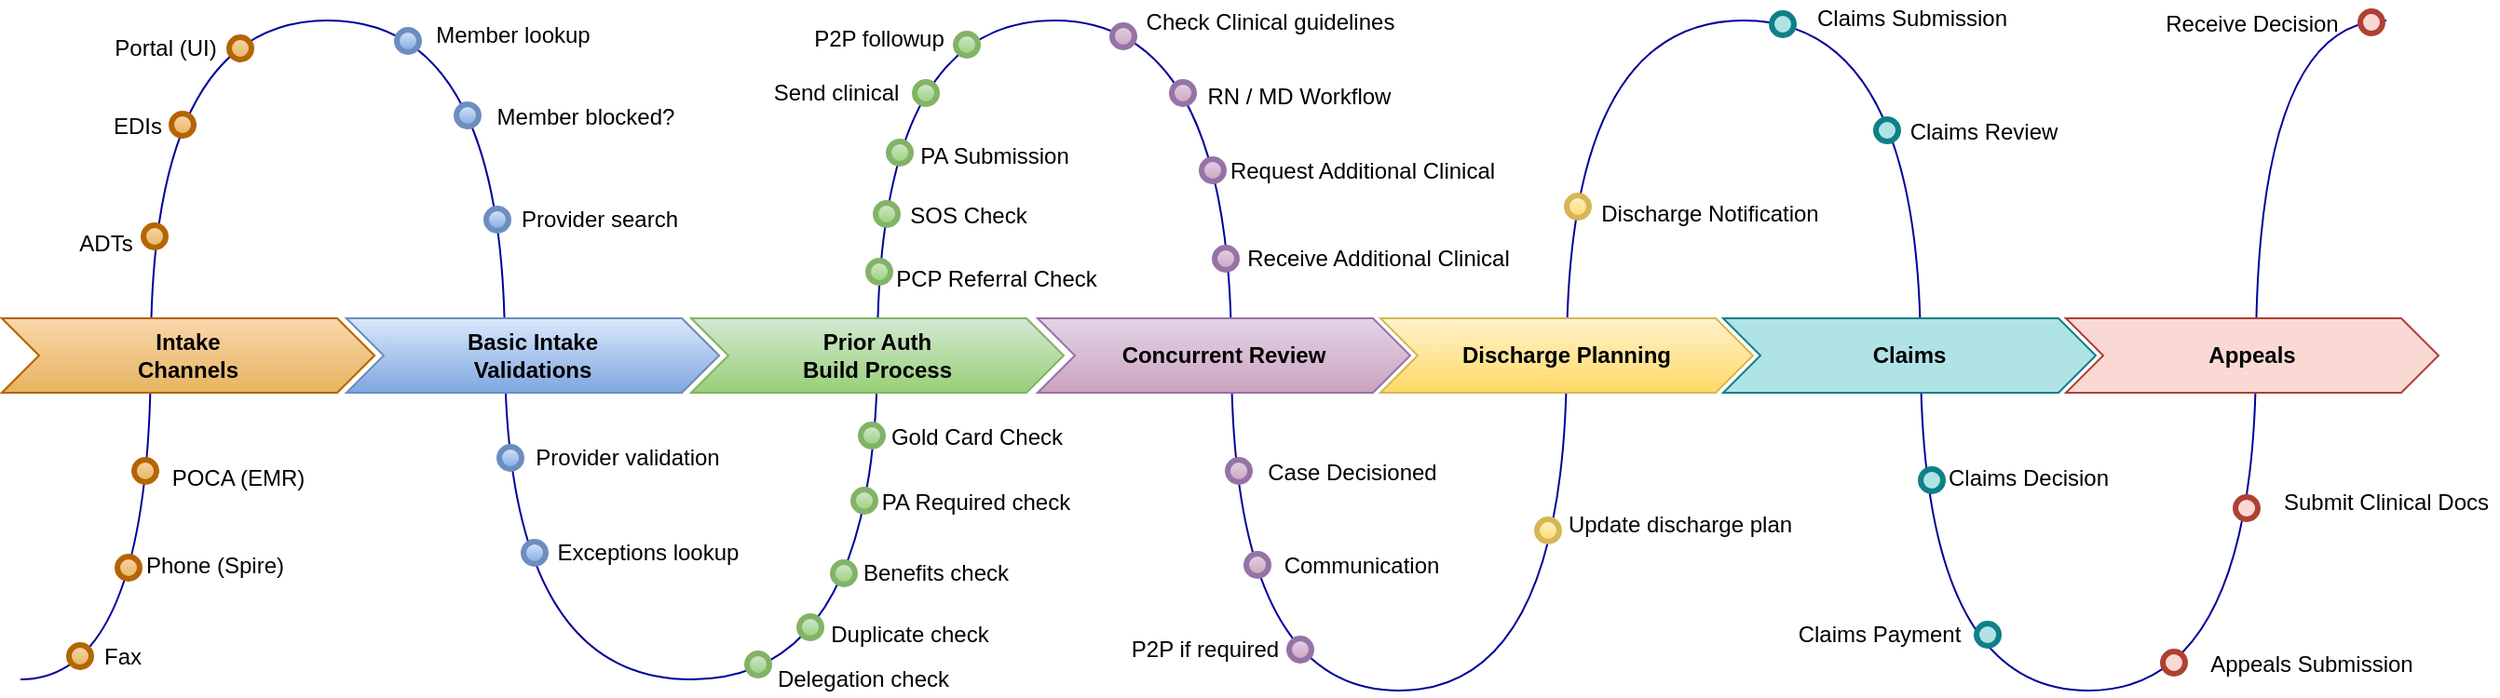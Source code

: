 <?xml version="1.0" encoding="UTF-8"?>
<mxfile version="24.4.13" type="device">
  <diagram id="gKhcLo7YNyVG3nWnvLRu" name="Page-4">
    <mxGraphModel dx="1482" dy="770" grid="1" gridSize="10" guides="1" tooltips="1" connect="1" arrows="1" fold="1" page="1" pageScale="1" pageWidth="850" pageHeight="1100" math="0" shadow="0">
      <root>
        <mxCell id="0" />
        <mxCell id="1" style="locked=1;" parent="0" />
        <mxCell id="W-aBK9ewiwraZsTZUWQI-1" value="" style="edgeStyle=orthogonalEdgeStyle;endArrow=none;html=1;strokeColor=#000099;strokeWidth=1;curved=1;" parent="1" edge="1">
          <mxGeometry width="50" height="100" relative="1" as="geometry">
            <mxPoint x="1320" y="120" as="sourcePoint" />
            <mxPoint x="50" y="474" as="targetPoint" />
            <Array as="points">
              <mxPoint x="1250" y="120" />
              <mxPoint x="1250" y="480" />
              <mxPoint x="1070" y="480" />
              <mxPoint x="1070" y="120" />
              <mxPoint x="880" y="120" />
              <mxPoint x="880" y="480" />
              <mxPoint x="700" y="480" />
              <mxPoint x="700" y="120" />
              <mxPoint x="510" y="120" />
              <mxPoint x="510" y="474" />
              <mxPoint x="310" y="474" />
              <mxPoint x="310" y="120" />
              <mxPoint x="120" y="120" />
              <mxPoint x="120" y="474" />
            </Array>
          </mxGeometry>
        </mxCell>
        <mxCell id="W-aBK9ewiwraZsTZUWQI-2" value="&lt;span style=&quot;font-weight: 700;&quot;&gt;Intake&lt;/span&gt;&lt;br style=&quot;font-weight: 700;&quot;&gt;&lt;span style=&quot;font-weight: 700;&quot;&gt;Channels&lt;/span&gt;" style="shape=step;perimeter=stepPerimeter;whiteSpace=wrap;html=1;fixedSize=1;fillColor=#FFB303;strokeColor=#FFC300;" parent="1" vertex="1">
          <mxGeometry x="40" y="280" width="200" height="40" as="geometry" />
        </mxCell>
        <mxCell id="W-aBK9ewiwraZsTZUWQI-3" value="&lt;b&gt;Basic Intake&lt;br&gt;Validations&lt;/b&gt;" style="shape=step;perimeter=stepPerimeter;whiteSpace=wrap;html=1;fixedSize=1;fillColor=#FFB303;strokeColor=#FFC300;" parent="1" vertex="1">
          <mxGeometry x="225" y="280" width="200" height="40" as="geometry" />
        </mxCell>
        <mxCell id="W-aBK9ewiwraZsTZUWQI-4" value="&lt;b&gt;Prior Auth&lt;br&gt;Build Process&lt;/b&gt;" style="shape=step;perimeter=stepPerimeter;whiteSpace=wrap;html=1;fixedSize=1;fillColor=#d5e8d4;strokeColor=#82b366;gradientColor=#97d077;" parent="1" vertex="1">
          <mxGeometry x="410" y="280" width="200" height="40" as="geometry" />
        </mxCell>
        <mxCell id="W-aBK9ewiwraZsTZUWQI-5" value="&lt;b&gt;Concurrent Review&lt;/b&gt;" style="shape=step;perimeter=stepPerimeter;whiteSpace=wrap;html=1;fixedSize=1;fillColor=#e1d5e7;strokeColor=#9673a6;gradientColor=#CDA2BE;" parent="1" vertex="1">
          <mxGeometry x="596" y="280" width="200" height="40" as="geometry" />
        </mxCell>
        <mxCell id="W-aBK9ewiwraZsTZUWQI-6" value="&lt;b&gt;Discharge Planning&lt;/b&gt;" style="shape=step;perimeter=stepPerimeter;whiteSpace=wrap;html=1;fixedSize=1;fillColor=#fff2cc;strokeColor=#d6b656;gradientColor=#ffd966;" parent="1" vertex="1">
          <mxGeometry x="780" y="280" width="200" height="40" as="geometry" />
        </mxCell>
        <mxCell id="BnF-Atx3BslUMZBbnUWY-12" value="Touchpoints" style="" parent="0" />
        <mxCell id="BnF-Atx3BslUMZBbnUWY-13" value="" style="ellipse;whiteSpace=wrap;html=1;aspect=fixed;shadow=0;sketch=0;fillStyle=solid;strokeColor=#b46504;strokeWidth=3;fillColor=#fad7ac;gradientColor=#E6B45E;" parent="BnF-Atx3BslUMZBbnUWY-12" vertex="1">
          <mxGeometry x="76" y="455.5" width="12" height="12" as="geometry" />
        </mxCell>
        <mxCell id="BnF-Atx3BslUMZBbnUWY-15" value="" style="ellipse;whiteSpace=wrap;html=1;aspect=fixed;shadow=0;sketch=0;fillStyle=solid;strokeColor=#b46504;strokeWidth=3;fillColor=#fad7ac;gradientColor=#E6B45E;" parent="BnF-Atx3BslUMZBbnUWY-12" vertex="1">
          <mxGeometry x="102" y="408" width="12" height="12" as="geometry" />
        </mxCell>
        <mxCell id="BnF-Atx3BslUMZBbnUWY-16" value="" style="ellipse;whiteSpace=wrap;html=1;aspect=fixed;shadow=0;sketch=0;fillStyle=solid;strokeColor=#b46504;strokeWidth=3;fillColor=#fad7ac;gradientColor=#E6B45E;" parent="BnF-Atx3BslUMZBbnUWY-12" vertex="1">
          <mxGeometry x="111" y="356" width="12" height="12" as="geometry" />
        </mxCell>
        <mxCell id="BnF-Atx3BslUMZBbnUWY-17" value="" style="ellipse;whiteSpace=wrap;html=1;aspect=fixed;shadow=0;sketch=0;fillStyle=solid;strokeColor=#b46504;strokeWidth=3;fillColor=#fad7ac;gradientColor=#E6B45E;" parent="BnF-Atx3BslUMZBbnUWY-12" vertex="1">
          <mxGeometry x="116" y="230" width="12" height="12" as="geometry" />
        </mxCell>
        <mxCell id="BnF-Atx3BslUMZBbnUWY-18" value="" style="ellipse;whiteSpace=wrap;html=1;aspect=fixed;shadow=0;sketch=0;fillStyle=solid;strokeColor=#b46504;strokeWidth=3;fillColor=#fad7ac;gradientColor=#E6B45E;" parent="BnF-Atx3BslUMZBbnUWY-12" vertex="1">
          <mxGeometry x="131" y="170" width="12" height="12" as="geometry" />
        </mxCell>
        <mxCell id="BnF-Atx3BslUMZBbnUWY-19" value="" style="ellipse;whiteSpace=wrap;html=1;aspect=fixed;shadow=0;sketch=0;fillStyle=solid;strokeColor=#b46504;strokeWidth=3;fillColor=#fad7ac;gradientColor=#E6B45E;" parent="BnF-Atx3BslUMZBbnUWY-12" vertex="1">
          <mxGeometry x="162" y="129" width="12" height="12" as="geometry" />
        </mxCell>
        <mxCell id="BnF-Atx3BslUMZBbnUWY-20" value="Fax" style="text;html=1;strokeColor=none;fillColor=none;align=center;verticalAlign=middle;whiteSpace=wrap;rounded=0;shadow=0;sketch=0;fillStyle=solid;strokeWidth=3;" parent="BnF-Atx3BslUMZBbnUWY-12" vertex="1">
          <mxGeometry x="88" y="452" width="34" height="20" as="geometry" />
        </mxCell>
        <mxCell id="BnF-Atx3BslUMZBbnUWY-21" value="Phone (Spire)" style="text;html=1;strokeColor=none;fillColor=none;align=center;verticalAlign=middle;whiteSpace=wrap;rounded=0;shadow=0;sketch=0;fillStyle=solid;strokeWidth=3;" parent="BnF-Atx3BslUMZBbnUWY-12" vertex="1">
          <mxGeometry x="114" y="403" width="81" height="19" as="geometry" />
        </mxCell>
        <mxCell id="BnF-Atx3BslUMZBbnUWY-22" value="POCA (EMR)" style="text;html=1;strokeColor=none;fillColor=none;align=center;verticalAlign=middle;whiteSpace=wrap;rounded=0;shadow=0;sketch=0;fillStyle=solid;strokeWidth=3;" parent="BnF-Atx3BslUMZBbnUWY-12" vertex="1">
          <mxGeometry x="126" y="357" width="82" height="18" as="geometry" />
        </mxCell>
        <mxCell id="BnF-Atx3BslUMZBbnUWY-23" value="ADTs" style="text;html=1;strokeColor=none;fillColor=none;align=center;verticalAlign=middle;whiteSpace=wrap;rounded=0;shadow=0;sketch=0;fillStyle=solid;strokeWidth=3;" parent="BnF-Atx3BslUMZBbnUWY-12" vertex="1">
          <mxGeometry x="73" y="225" width="46" height="30" as="geometry" />
        </mxCell>
        <mxCell id="BnF-Atx3BslUMZBbnUWY-24" value="EDIs" style="text;html=1;strokeColor=none;fillColor=none;align=center;verticalAlign=middle;whiteSpace=wrap;rounded=0;shadow=0;sketch=0;fillStyle=solid;strokeWidth=3;" parent="BnF-Atx3BslUMZBbnUWY-12" vertex="1">
          <mxGeometry x="88" y="162" width="50" height="30" as="geometry" />
        </mxCell>
        <mxCell id="BnF-Atx3BslUMZBbnUWY-25" value="Portal (UI)" style="text;html=1;strokeColor=none;fillColor=none;align=center;verticalAlign=middle;whiteSpace=wrap;rounded=0;shadow=0;sketch=0;fillStyle=solid;strokeWidth=3;" parent="BnF-Atx3BslUMZBbnUWY-12" vertex="1">
          <mxGeometry x="94" y="125" width="68" height="20" as="geometry" />
        </mxCell>
        <mxCell id="BnF-Atx3BslUMZBbnUWY-26" value="" style="ellipse;whiteSpace=wrap;html=1;aspect=fixed;shadow=0;sketch=0;fillStyle=solid;strokeColor=#6c8ebf;strokeWidth=3;fillColor=#dae8fc;gradientColor=#7ea6e0;" parent="BnF-Atx3BslUMZBbnUWY-12" vertex="1">
          <mxGeometry x="252" y="125" width="12" height="12" as="geometry" />
        </mxCell>
        <mxCell id="BnF-Atx3BslUMZBbnUWY-27" value="" style="ellipse;whiteSpace=wrap;html=1;aspect=fixed;shadow=0;sketch=0;fillStyle=solid;strokeColor=#6c8ebf;strokeWidth=3;fillColor=#dae8fc;gradientColor=#7ea6e0;" parent="BnF-Atx3BslUMZBbnUWY-12" vertex="1">
          <mxGeometry x="284" y="165" width="12" height="12" as="geometry" />
        </mxCell>
        <mxCell id="BnF-Atx3BslUMZBbnUWY-28" value="" style="ellipse;whiteSpace=wrap;html=1;aspect=fixed;shadow=0;sketch=0;fillStyle=solid;strokeColor=#6c8ebf;strokeWidth=3;fillColor=#dae8fc;gradientColor=#7ea6e0;" parent="BnF-Atx3BslUMZBbnUWY-12" vertex="1">
          <mxGeometry x="300" y="221" width="12" height="12" as="geometry" />
        </mxCell>
        <mxCell id="BnF-Atx3BslUMZBbnUWY-29" value="" style="ellipse;whiteSpace=wrap;html=1;aspect=fixed;shadow=0;sketch=0;fillStyle=solid;strokeColor=#6c8ebf;strokeWidth=3;fillColor=#dae8fc;gradientColor=#7ea6e0;" parent="BnF-Atx3BslUMZBbnUWY-12" vertex="1">
          <mxGeometry x="307" y="349" width="12" height="12" as="geometry" />
        </mxCell>
        <mxCell id="BnF-Atx3BslUMZBbnUWY-30" value="" style="ellipse;whiteSpace=wrap;html=1;aspect=fixed;shadow=0;sketch=0;fillStyle=solid;strokeColor=#6c8ebf;strokeWidth=3;fillColor=#dae8fc;gradientColor=#7ea6e0;" parent="BnF-Atx3BslUMZBbnUWY-12" vertex="1">
          <mxGeometry x="320" y="400" width="12" height="12" as="geometry" />
        </mxCell>
        <mxCell id="BnF-Atx3BslUMZBbnUWY-31" value="" style="ellipse;whiteSpace=wrap;html=1;aspect=fixed;shadow=0;sketch=0;fillStyle=solid;strokeColor=#82b366;strokeWidth=3;fillColor=#d5e8d4;gradientColor=#97d077;" parent="BnF-Atx3BslUMZBbnUWY-12" vertex="1">
          <mxGeometry x="468" y="440" width="12" height="12" as="geometry" />
        </mxCell>
        <mxCell id="BnF-Atx3BslUMZBbnUWY-32" value="" style="ellipse;whiteSpace=wrap;html=1;aspect=fixed;shadow=0;sketch=0;fillStyle=solid;strokeColor=#82b366;strokeWidth=3;fillColor=#d5e8d4;gradientColor=#97d077;" parent="BnF-Atx3BslUMZBbnUWY-12" vertex="1">
          <mxGeometry x="486" y="411" width="12" height="12" as="geometry" />
        </mxCell>
        <mxCell id="BnF-Atx3BslUMZBbnUWY-33" value="" style="ellipse;whiteSpace=wrap;html=1;aspect=fixed;shadow=0;sketch=0;fillStyle=solid;strokeColor=#82b366;strokeWidth=3;fillColor=#d5e8d4;gradientColor=#97d077;" parent="BnF-Atx3BslUMZBbnUWY-12" vertex="1">
          <mxGeometry x="497" y="372" width="12" height="12" as="geometry" />
        </mxCell>
        <mxCell id="BnF-Atx3BslUMZBbnUWY-34" value="" style="ellipse;whiteSpace=wrap;html=1;aspect=fixed;shadow=0;sketch=0;fillStyle=solid;strokeColor=#82b366;strokeWidth=3;fillColor=#d5e8d4;gradientColor=#97d077;" parent="BnF-Atx3BslUMZBbnUWY-12" vertex="1">
          <mxGeometry x="501" y="337" width="12" height="12" as="geometry" />
        </mxCell>
        <mxCell id="BnF-Atx3BslUMZBbnUWY-35" value="" style="ellipse;whiteSpace=wrap;html=1;aspect=fixed;shadow=0;sketch=0;fillStyle=solid;strokeColor=#82b366;strokeWidth=3;fillColor=#d5e8d4;gradientColor=#97d077;" parent="BnF-Atx3BslUMZBbnUWY-12" vertex="1">
          <mxGeometry x="505" y="249" width="12" height="12" as="geometry" />
        </mxCell>
        <mxCell id="BnF-Atx3BslUMZBbnUWY-36" value="" style="ellipse;whiteSpace=wrap;html=1;aspect=fixed;shadow=0;sketch=0;fillStyle=solid;strokeColor=#82b366;strokeWidth=3;fillColor=#d5e8d4;gradientColor=#97d077;" parent="BnF-Atx3BslUMZBbnUWY-12" vertex="1">
          <mxGeometry x="509" y="218" width="12" height="12" as="geometry" />
        </mxCell>
        <mxCell id="BnF-Atx3BslUMZBbnUWY-37" value="" style="ellipse;whiteSpace=wrap;html=1;aspect=fixed;shadow=0;sketch=0;fillStyle=solid;strokeColor=#82b366;strokeWidth=3;fillColor=#d5e8d4;gradientColor=#97d077;" parent="BnF-Atx3BslUMZBbnUWY-12" vertex="1">
          <mxGeometry x="516" y="185" width="12" height="12" as="geometry" />
        </mxCell>
        <mxCell id="BnF-Atx3BslUMZBbnUWY-38" value="" style="ellipse;whiteSpace=wrap;html=1;aspect=fixed;shadow=0;sketch=0;fillStyle=solid;strokeColor=#82b366;strokeWidth=3;fillColor=#d5e8d4;gradientColor=#97d077;" parent="BnF-Atx3BslUMZBbnUWY-12" vertex="1">
          <mxGeometry x="440" y="460" width="12" height="12" as="geometry" />
        </mxCell>
        <mxCell id="BnF-Atx3BslUMZBbnUWY-40" value="Member lookup" style="text;html=1;strokeColor=none;fillColor=none;align=center;verticalAlign=middle;whiteSpace=wrap;rounded=0;shadow=0;sketch=0;fillStyle=solid;strokeWidth=3;" parent="BnF-Atx3BslUMZBbnUWY-12" vertex="1">
          <mxGeometry x="268" y="118" width="93" height="20" as="geometry" />
        </mxCell>
        <mxCell id="BnF-Atx3BslUMZBbnUWY-41" value="Member blocked?" style="text;html=1;strokeColor=none;fillColor=none;align=center;verticalAlign=middle;whiteSpace=wrap;rounded=0;shadow=0;sketch=0;fillStyle=solid;strokeWidth=3;" parent="BnF-Atx3BslUMZBbnUWY-12" vertex="1">
          <mxGeometry x="297" y="162" width="113" height="20" as="geometry" />
        </mxCell>
        <mxCell id="BnF-Atx3BslUMZBbnUWY-42" value="Provider search" style="text;html=1;strokeColor=none;fillColor=none;align=center;verticalAlign=middle;whiteSpace=wrap;rounded=0;shadow=0;sketch=0;fillStyle=solid;strokeWidth=3;" parent="BnF-Atx3BslUMZBbnUWY-12" vertex="1">
          <mxGeometry x="312" y="217" width="98" height="20" as="geometry" />
        </mxCell>
        <mxCell id="BnF-Atx3BslUMZBbnUWY-43" value="Provider validation" style="text;html=1;strokeColor=none;fillColor=none;align=center;verticalAlign=middle;whiteSpace=wrap;rounded=0;shadow=0;sketch=0;fillStyle=solid;strokeWidth=3;" parent="BnF-Atx3BslUMZBbnUWY-12" vertex="1">
          <mxGeometry x="318.5" y="345" width="113.5" height="20" as="geometry" />
        </mxCell>
        <mxCell id="BnF-Atx3BslUMZBbnUWY-44" value="Exceptions lookup" style="text;html=1;strokeColor=none;fillColor=none;align=center;verticalAlign=middle;whiteSpace=wrap;rounded=0;shadow=0;sketch=0;fillStyle=solid;strokeWidth=3;" parent="BnF-Atx3BslUMZBbnUWY-12" vertex="1">
          <mxGeometry x="337" y="396" width="100" height="20" as="geometry" />
        </mxCell>
        <mxCell id="BnF-Atx3BslUMZBbnUWY-45" value="Delegation check" style="text;html=1;strokeColor=none;fillColor=none;align=center;verticalAlign=middle;whiteSpace=wrap;rounded=0;shadow=0;sketch=0;fillStyle=solid;strokeWidth=3;" parent="BnF-Atx3BslUMZBbnUWY-12" vertex="1">
          <mxGeometry x="452" y="464" width="101" height="19" as="geometry" />
        </mxCell>
        <mxCell id="BnF-Atx3BslUMZBbnUWY-47" value="Benefits check" style="text;html=1;strokeColor=none;fillColor=none;align=center;verticalAlign=middle;whiteSpace=wrap;rounded=0;shadow=0;sketch=0;fillStyle=solid;strokeWidth=3;" parent="BnF-Atx3BslUMZBbnUWY-12" vertex="1">
          <mxGeometry x="501" y="407.5" width="81" height="19" as="geometry" />
        </mxCell>
        <mxCell id="BnF-Atx3BslUMZBbnUWY-49" value="Duplicate check" style="text;html=1;strokeColor=none;fillColor=none;align=center;verticalAlign=middle;whiteSpace=wrap;rounded=0;shadow=0;sketch=0;fillStyle=solid;strokeWidth=3;" parent="BnF-Atx3BslUMZBbnUWY-12" vertex="1">
          <mxGeometry x="479.75" y="440" width="94.5" height="19" as="geometry" />
        </mxCell>
        <mxCell id="BnF-Atx3BslUMZBbnUWY-50" value="PA Required check" style="text;html=1;strokeColor=none;fillColor=none;align=center;verticalAlign=middle;whiteSpace=wrap;rounded=0;shadow=0;sketch=0;fillStyle=solid;strokeWidth=3;" parent="BnF-Atx3BslUMZBbnUWY-12" vertex="1">
          <mxGeometry x="510" y="369" width="106" height="19" as="geometry" />
        </mxCell>
        <mxCell id="BnF-Atx3BslUMZBbnUWY-51" value="Gold Card Check" style="text;html=1;strokeColor=none;fillColor=none;align=center;verticalAlign=middle;whiteSpace=wrap;rounded=0;shadow=0;sketch=0;fillStyle=solid;strokeWidth=3;" parent="BnF-Atx3BslUMZBbnUWY-12" vertex="1">
          <mxGeometry x="513" y="334" width="101" height="19" as="geometry" />
        </mxCell>
        <mxCell id="BnF-Atx3BslUMZBbnUWY-52" value="PCP Referral Check" style="text;html=1;strokeColor=none;fillColor=none;align=center;verticalAlign=middle;whiteSpace=wrap;rounded=0;shadow=0;sketch=0;fillStyle=solid;strokeWidth=3;" parent="BnF-Atx3BslUMZBbnUWY-12" vertex="1">
          <mxGeometry x="517" y="249" width="114" height="19" as="geometry" />
        </mxCell>
        <mxCell id="BnF-Atx3BslUMZBbnUWY-53" value="SOS Check" style="text;html=1;strokeColor=none;fillColor=none;align=center;verticalAlign=middle;whiteSpace=wrap;rounded=0;shadow=0;sketch=0;fillStyle=solid;strokeWidth=3;" parent="BnF-Atx3BslUMZBbnUWY-12" vertex="1">
          <mxGeometry x="519" y="215" width="80" height="19" as="geometry" />
        </mxCell>
        <mxCell id="BnF-Atx3BslUMZBbnUWY-54" value="PA Submission" style="text;html=1;strokeColor=none;fillColor=none;align=center;verticalAlign=middle;whiteSpace=wrap;rounded=0;shadow=0;sketch=0;fillStyle=solid;strokeWidth=3;" parent="BnF-Atx3BslUMZBbnUWY-12" vertex="1">
          <mxGeometry x="528" y="183" width="90" height="19" as="geometry" />
        </mxCell>
        <mxCell id="BnF-Atx3BslUMZBbnUWY-55" value="" style="ellipse;whiteSpace=wrap;html=1;aspect=fixed;shadow=0;sketch=0;fillStyle=solid;strokeColor=#9673a6;strokeWidth=3;fillColor=#e1d5e7;gradientColor=#CDA2BE;" parent="BnF-Atx3BslUMZBbnUWY-12" vertex="1">
          <mxGeometry x="636" y="122.5" width="12" height="12" as="geometry" />
        </mxCell>
        <mxCell id="BnF-Atx3BslUMZBbnUWY-56" value="" style="ellipse;whiteSpace=wrap;html=1;aspect=fixed;shadow=0;sketch=0;fillStyle=solid;strokeColor=#9673a6;strokeWidth=3;fillColor=#e1d5e7;gradientColor=#CDA2BE;" parent="BnF-Atx3BslUMZBbnUWY-12" vertex="1">
          <mxGeometry x="668" y="153" width="12" height="12" as="geometry" />
        </mxCell>
        <mxCell id="BnF-Atx3BslUMZBbnUWY-57" value="" style="ellipse;whiteSpace=wrap;html=1;aspect=fixed;shadow=0;sketch=0;fillStyle=solid;strokeColor=#9673a6;strokeWidth=3;fillColor=#e1d5e7;gradientColor=#CDA2BE;" parent="BnF-Atx3BslUMZBbnUWY-12" vertex="1">
          <mxGeometry x="684" y="194.5" width="12" height="12" as="geometry" />
        </mxCell>
        <mxCell id="BnF-Atx3BslUMZBbnUWY-58" value="" style="ellipse;whiteSpace=wrap;html=1;aspect=fixed;shadow=0;sketch=0;fillStyle=solid;strokeColor=#9673a6;strokeWidth=3;fillColor=#e1d5e7;gradientColor=#CDA2BE;" parent="BnF-Atx3BslUMZBbnUWY-12" vertex="1">
          <mxGeometry x="691" y="242" width="12" height="12" as="geometry" />
        </mxCell>
        <mxCell id="BnF-Atx3BslUMZBbnUWY-59" value="" style="ellipse;whiteSpace=wrap;html=1;aspect=fixed;shadow=0;sketch=0;fillStyle=solid;strokeColor=#9673a6;strokeWidth=3;fillColor=#e1d5e7;gradientColor=#CDA2BE;" parent="BnF-Atx3BslUMZBbnUWY-12" vertex="1">
          <mxGeometry x="698" y="356" width="12" height="12" as="geometry" />
        </mxCell>
        <mxCell id="BnF-Atx3BslUMZBbnUWY-60" value="" style="ellipse;whiteSpace=wrap;html=1;aspect=fixed;shadow=0;sketch=0;fillStyle=solid;strokeColor=#9673a6;strokeWidth=3;fillColor=#e1d5e7;gradientColor=#CDA2BE;" parent="BnF-Atx3BslUMZBbnUWY-12" vertex="1">
          <mxGeometry x="708" y="406.5" width="12" height="12" as="geometry" />
        </mxCell>
        <mxCell id="BnF-Atx3BslUMZBbnUWY-61" value="" style="ellipse;whiteSpace=wrap;html=1;aspect=fixed;shadow=0;sketch=0;fillStyle=solid;strokeColor=#9673a6;strokeWidth=3;fillColor=#e1d5e7;gradientColor=#CDA2BE;" parent="BnF-Atx3BslUMZBbnUWY-12" vertex="1">
          <mxGeometry x="731" y="452" width="12" height="12" as="geometry" />
        </mxCell>
        <mxCell id="BnF-Atx3BslUMZBbnUWY-62" value="&lt;b&gt;Claims&lt;/b&gt;" style="shape=step;perimeter=stepPerimeter;whiteSpace=wrap;html=1;fixedSize=1;fillColor=#b0e3e6;strokeColor=#0e8088;" parent="BnF-Atx3BslUMZBbnUWY-12" vertex="1">
          <mxGeometry x="964" y="280" width="200" height="40" as="geometry" />
        </mxCell>
        <mxCell id="BnF-Atx3BslUMZBbnUWY-63" value="&lt;b&gt;Appeals&lt;/b&gt;" style="shape=step;perimeter=stepPerimeter;whiteSpace=wrap;html=1;fixedSize=1;fillColor=#fad9d5;strokeColor=#ae4132;" parent="BnF-Atx3BslUMZBbnUWY-12" vertex="1">
          <mxGeometry x="1148" y="280" width="200" height="40" as="geometry" />
        </mxCell>
        <mxCell id="BnF-Atx3BslUMZBbnUWY-67" value="&lt;span style=&quot;font-weight: 700;&quot;&gt;Intake&lt;/span&gt;&lt;br style=&quot;font-weight: 700;&quot;&gt;&lt;span style=&quot;font-weight: 700;&quot;&gt;Channels&lt;/span&gt;" style="shape=step;perimeter=stepPerimeter;whiteSpace=wrap;html=1;fixedSize=1;fillColor=#fad7ac;strokeColor=#b46504;gradientColor=#E6B45E;" parent="BnF-Atx3BslUMZBbnUWY-12" vertex="1">
          <mxGeometry x="40" y="280" width="200" height="40" as="geometry" />
        </mxCell>
        <mxCell id="BnF-Atx3BslUMZBbnUWY-68" value="&lt;b&gt;Basic Intake&lt;br&gt;Validations&lt;/b&gt;" style="shape=step;perimeter=stepPerimeter;whiteSpace=wrap;html=1;fixedSize=1;fillColor=#dae8fc;strokeColor=#6c8ebf;gradientColor=#7ea6e0;" parent="BnF-Atx3BslUMZBbnUWY-12" vertex="1">
          <mxGeometry x="225" y="280" width="200" height="40" as="geometry" />
        </mxCell>
        <mxCell id="BnF-Atx3BslUMZBbnUWY-74" value="" style="ellipse;whiteSpace=wrap;html=1;aspect=fixed;shadow=0;sketch=0;fillStyle=solid;strokeColor=#82b366;strokeWidth=3;fillColor=#d5e8d4;gradientColor=#97d077;" parent="BnF-Atx3BslUMZBbnUWY-12" vertex="1">
          <mxGeometry x="530" y="153" width="12" height="12" as="geometry" />
        </mxCell>
        <mxCell id="BnF-Atx3BslUMZBbnUWY-75" value="Send clinical" style="text;html=1;strokeColor=none;fillColor=none;align=center;verticalAlign=middle;whiteSpace=wrap;rounded=0;shadow=0;sketch=0;fillStyle=solid;strokeWidth=3;" parent="BnF-Atx3BslUMZBbnUWY-12" vertex="1">
          <mxGeometry x="450" y="149.5" width="76" height="19" as="geometry" />
        </mxCell>
        <mxCell id="BnF-Atx3BslUMZBbnUWY-76" value="" style="ellipse;whiteSpace=wrap;html=1;aspect=fixed;shadow=0;sketch=0;fillStyle=solid;strokeColor=#82b366;strokeWidth=3;fillColor=#d5e8d4;gradientColor=#97d077;" parent="BnF-Atx3BslUMZBbnUWY-12" vertex="1">
          <mxGeometry x="552" y="127" width="12" height="12" as="geometry" />
        </mxCell>
        <mxCell id="BnF-Atx3BslUMZBbnUWY-77" value="P2P followup" style="text;html=1;strokeColor=none;fillColor=none;align=center;verticalAlign=middle;whiteSpace=wrap;rounded=0;shadow=0;sketch=0;fillStyle=solid;strokeWidth=3;" parent="BnF-Atx3BslUMZBbnUWY-12" vertex="1">
          <mxGeometry x="466" y="120" width="90" height="19" as="geometry" />
        </mxCell>
        <mxCell id="BnF-Atx3BslUMZBbnUWY-78" value="Check Clinical guidelines" style="text;html=1;strokeColor=none;fillColor=none;align=center;verticalAlign=middle;whiteSpace=wrap;rounded=0;shadow=0;sketch=0;fillStyle=solid;strokeWidth=3;" parent="BnF-Atx3BslUMZBbnUWY-12" vertex="1">
          <mxGeometry x="652" y="111.5" width="138" height="19" as="geometry" />
        </mxCell>
        <mxCell id="BnF-Atx3BslUMZBbnUWY-80" value="Request Additional Clinical" style="text;html=1;strokeColor=none;fillColor=none;align=center;verticalAlign=middle;whiteSpace=wrap;rounded=0;shadow=0;sketch=0;fillStyle=solid;strokeWidth=3;" parent="BnF-Atx3BslUMZBbnUWY-12" vertex="1">
          <mxGeometry x="691" y="191" width="159" height="19" as="geometry" />
        </mxCell>
        <mxCell id="BnF-Atx3BslUMZBbnUWY-81" value="Receive Additional Clinical" style="text;html=1;strokeColor=none;fillColor=none;align=center;verticalAlign=middle;whiteSpace=wrap;rounded=0;shadow=0;sketch=0;fillStyle=solid;strokeWidth=3;" parent="BnF-Atx3BslUMZBbnUWY-12" vertex="1">
          <mxGeometry x="698" y="238.5" width="162" height="19" as="geometry" />
        </mxCell>
        <mxCell id="BnF-Atx3BslUMZBbnUWY-85" value="RN / MD Workflow" style="text;html=1;strokeColor=none;fillColor=none;align=center;verticalAlign=middle;whiteSpace=wrap;rounded=0;shadow=0;sketch=0;fillStyle=solid;strokeWidth=3;" parent="BnF-Atx3BslUMZBbnUWY-12" vertex="1">
          <mxGeometry x="683" y="151" width="107" height="19" as="geometry" />
        </mxCell>
        <mxCell id="BnF-Atx3BslUMZBbnUWY-87" value="" style="ellipse;whiteSpace=wrap;html=1;aspect=fixed;shadow=0;sketch=0;fillStyle=solid;strokeColor=#d6b656;strokeWidth=3;fillColor=#fff2cc;gradientColor=#ffd966;" parent="BnF-Atx3BslUMZBbnUWY-12" vertex="1">
          <mxGeometry x="864" y="388" width="12" height="12" as="geometry" />
        </mxCell>
        <mxCell id="BnF-Atx3BslUMZBbnUWY-88" value="" style="ellipse;whiteSpace=wrap;html=1;aspect=fixed;shadow=0;sketch=0;fillStyle=solid;strokeColor=#d6b656;strokeWidth=3;fillColor=#fff2cc;gradientColor=#ffd966;" parent="BnF-Atx3BslUMZBbnUWY-12" vertex="1">
          <mxGeometry x="880" y="214" width="12" height="12" as="geometry" />
        </mxCell>
        <mxCell id="BnF-Atx3BslUMZBbnUWY-90" value="" style="ellipse;whiteSpace=wrap;html=1;aspect=fixed;shadow=0;sketch=0;fillStyle=solid;strokeColor=#0e8088;strokeWidth=3;fillColor=#b0e3e6;" parent="BnF-Atx3BslUMZBbnUWY-12" vertex="1">
          <mxGeometry x="990" y="116" width="12" height="12" as="geometry" />
        </mxCell>
        <mxCell id="BnF-Atx3BslUMZBbnUWY-92" value="" style="ellipse;whiteSpace=wrap;html=1;aspect=fixed;shadow=0;sketch=0;fillStyle=solid;strokeColor=#0e8088;strokeWidth=3;fillColor=#b0e3e6;" parent="BnF-Atx3BslUMZBbnUWY-12" vertex="1">
          <mxGeometry x="1046" y="173" width="12" height="12" as="geometry" />
        </mxCell>
        <mxCell id="BnF-Atx3BslUMZBbnUWY-93" value="" style="ellipse;whiteSpace=wrap;html=1;aspect=fixed;shadow=0;sketch=0;fillStyle=solid;strokeColor=#0e8088;strokeWidth=3;fillColor=#b0e3e6;" parent="BnF-Atx3BslUMZBbnUWY-12" vertex="1">
          <mxGeometry x="1070" y="361" width="12" height="12" as="geometry" />
        </mxCell>
        <mxCell id="BnF-Atx3BslUMZBbnUWY-94" value="" style="ellipse;whiteSpace=wrap;html=1;aspect=fixed;shadow=0;sketch=0;fillStyle=solid;strokeColor=#0e8088;strokeWidth=3;fillColor=#b0e3e6;" parent="BnF-Atx3BslUMZBbnUWY-12" vertex="1">
          <mxGeometry x="1100" y="444" width="12" height="12" as="geometry" />
        </mxCell>
        <mxCell id="BnF-Atx3BslUMZBbnUWY-95" value="" style="ellipse;whiteSpace=wrap;html=1;aspect=fixed;shadow=0;sketch=0;fillStyle=solid;strokeColor=#ae4132;strokeWidth=3;fillColor=#fad9d5;" parent="BnF-Atx3BslUMZBbnUWY-12" vertex="1">
          <mxGeometry x="1200" y="459" width="12" height="12" as="geometry" />
        </mxCell>
        <mxCell id="BnF-Atx3BslUMZBbnUWY-96" value="" style="ellipse;whiteSpace=wrap;html=1;aspect=fixed;shadow=0;sketch=0;fillStyle=solid;strokeColor=#ae4132;strokeWidth=3;fillColor=#fad9d5;" parent="BnF-Atx3BslUMZBbnUWY-12" vertex="1">
          <mxGeometry x="1239" y="376" width="12" height="12" as="geometry" />
        </mxCell>
        <mxCell id="BnF-Atx3BslUMZBbnUWY-97" value="" style="ellipse;whiteSpace=wrap;html=1;aspect=fixed;shadow=0;sketch=0;fillStyle=solid;strokeColor=#ae4132;strokeWidth=3;fillColor=#fad9d5;" parent="BnF-Atx3BslUMZBbnUWY-12" vertex="1">
          <mxGeometry x="1306" y="115" width="12" height="12" as="geometry" />
        </mxCell>
        <mxCell id="BnF-Atx3BslUMZBbnUWY-98" value="Update discharge plan" style="text;html=1;strokeColor=none;fillColor=none;align=center;verticalAlign=middle;whiteSpace=wrap;rounded=0;shadow=0;sketch=0;fillStyle=solid;strokeWidth=3;" parent="BnF-Atx3BslUMZBbnUWY-12" vertex="1">
          <mxGeometry x="876" y="381" width="130" height="19" as="geometry" />
        </mxCell>
        <mxCell id="BnF-Atx3BslUMZBbnUWY-99" value="Case Decisioned" style="text;html=1;strokeColor=none;fillColor=none;align=center;verticalAlign=middle;whiteSpace=wrap;rounded=0;shadow=0;sketch=0;fillStyle=solid;strokeWidth=3;" parent="BnF-Atx3BslUMZBbnUWY-12" vertex="1">
          <mxGeometry x="710" y="353" width="110" height="19" as="geometry" />
        </mxCell>
        <mxCell id="BnF-Atx3BslUMZBbnUWY-100" value="Communication" style="text;html=1;strokeColor=none;fillColor=none;align=center;verticalAlign=middle;whiteSpace=wrap;rounded=0;shadow=0;sketch=0;fillStyle=solid;strokeWidth=3;" parent="BnF-Atx3BslUMZBbnUWY-12" vertex="1">
          <mxGeometry x="720" y="403" width="100" height="19" as="geometry" />
        </mxCell>
        <mxCell id="BnF-Atx3BslUMZBbnUWY-101" value="P2P if required" style="text;html=1;strokeColor=none;fillColor=none;align=center;verticalAlign=middle;whiteSpace=wrap;rounded=0;shadow=0;sketch=0;fillStyle=solid;strokeWidth=3;" parent="BnF-Atx3BslUMZBbnUWY-12" vertex="1">
          <mxGeometry x="636" y="448.5" width="100" height="19" as="geometry" />
        </mxCell>
        <mxCell id="BnF-Atx3BslUMZBbnUWY-102" value="Discharge Notification" style="text;html=1;strokeColor=none;fillColor=none;align=center;verticalAlign=middle;whiteSpace=wrap;rounded=0;shadow=0;sketch=0;fillStyle=solid;strokeWidth=3;" parent="BnF-Atx3BslUMZBbnUWY-12" vertex="1">
          <mxGeometry x="892" y="214" width="130" height="19" as="geometry" />
        </mxCell>
        <mxCell id="BnF-Atx3BslUMZBbnUWY-103" value="Claims Submission" style="text;html=1;strokeColor=none;fillColor=none;align=center;verticalAlign=middle;whiteSpace=wrap;rounded=0;shadow=0;sketch=0;fillStyle=solid;strokeWidth=3;" parent="BnF-Atx3BslUMZBbnUWY-12" vertex="1">
          <mxGeometry x="1011" y="109" width="109" height="19" as="geometry" />
        </mxCell>
        <mxCell id="BnF-Atx3BslUMZBbnUWY-104" value="Claims Review" style="text;html=1;strokeColor=none;fillColor=none;align=center;verticalAlign=middle;whiteSpace=wrap;rounded=0;shadow=0;sketch=0;fillStyle=solid;strokeWidth=3;" parent="BnF-Atx3BslUMZBbnUWY-12" vertex="1">
          <mxGeometry x="1058" y="170" width="92" height="19" as="geometry" />
        </mxCell>
        <mxCell id="BnF-Atx3BslUMZBbnUWY-105" value="Claims Decision" style="text;html=1;strokeColor=none;fillColor=none;align=center;verticalAlign=middle;whiteSpace=wrap;rounded=0;shadow=0;sketch=0;fillStyle=solid;strokeWidth=3;" parent="BnF-Atx3BslUMZBbnUWY-12" vertex="1">
          <mxGeometry x="1082" y="356" width="92" height="19" as="geometry" />
        </mxCell>
        <mxCell id="BnF-Atx3BslUMZBbnUWY-106" value="Claims Payment" style="text;html=1;strokeColor=none;fillColor=none;align=center;verticalAlign=middle;whiteSpace=wrap;rounded=0;shadow=0;sketch=0;fillStyle=solid;strokeWidth=3;" parent="BnF-Atx3BslUMZBbnUWY-12" vertex="1">
          <mxGeometry x="1002" y="440" width="92" height="19" as="geometry" />
        </mxCell>
        <mxCell id="BnF-Atx3BslUMZBbnUWY-107" value="Appeals Submission" style="text;html=1;strokeColor=none;fillColor=none;align=center;verticalAlign=middle;whiteSpace=wrap;rounded=0;shadow=0;sketch=0;fillStyle=solid;strokeWidth=3;" parent="BnF-Atx3BslUMZBbnUWY-12" vertex="1">
          <mxGeometry x="1220" y="456.5" width="120" height="19" as="geometry" />
        </mxCell>
        <mxCell id="BnF-Atx3BslUMZBbnUWY-108" value="Submit Clinical Docs" style="text;html=1;strokeColor=none;fillColor=none;align=center;verticalAlign=middle;whiteSpace=wrap;rounded=0;shadow=0;sketch=0;fillStyle=solid;strokeWidth=3;" parent="BnF-Atx3BslUMZBbnUWY-12" vertex="1">
          <mxGeometry x="1260" y="369" width="120" height="19" as="geometry" />
        </mxCell>
        <mxCell id="BnF-Atx3BslUMZBbnUWY-110" value="Receive Decision" style="text;html=1;strokeColor=none;fillColor=none;align=center;verticalAlign=middle;whiteSpace=wrap;rounded=0;shadow=0;sketch=0;fillStyle=solid;strokeWidth=3;" parent="BnF-Atx3BslUMZBbnUWY-12" vertex="1">
          <mxGeometry x="1188" y="112.5" width="120" height="19" as="geometry" />
        </mxCell>
      </root>
    </mxGraphModel>
  </diagram>
</mxfile>

